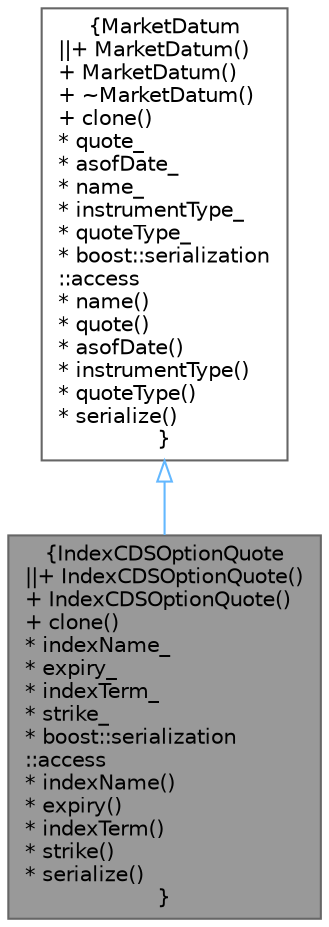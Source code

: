 digraph "IndexCDSOptionQuote"
{
 // INTERACTIVE_SVG=YES
 // LATEX_PDF_SIZE
  bgcolor="transparent";
  edge [fontname=Helvetica,fontsize=10,labelfontname=Helvetica,labelfontsize=10];
  node [fontname=Helvetica,fontsize=10,shape=box,height=0.2,width=0.4];
  Node1 [label="{IndexCDSOptionQuote\n||+ IndexCDSOptionQuote()\l+ IndexCDSOptionQuote()\l+ clone()\l* indexName_\l* expiry_\l* indexTerm_\l* strike_\l* boost::serialization\l::access\l* indexName()\l* expiry()\l* indexTerm()\l* strike()\l* serialize()\l}",height=0.2,width=0.4,color="gray40", fillcolor="grey60", style="filled", fontcolor="black",tooltip="CDS Index Option data class."];
  Node2 -> Node1 [dir="back",color="steelblue1",style="solid",arrowtail="onormal"];
  Node2 [label="{MarketDatum\n||+ MarketDatum()\l+ MarketDatum()\l+ ~MarketDatum()\l+ clone()\l* quote_\l* asofDate_\l* name_\l* instrumentType_\l* quoteType_\l* boost::serialization\l::access\l* name()\l* quote()\l* asofDate()\l* instrumentType()\l* quoteType()\l* serialize()\l}",height=0.2,width=0.4,color="gray40", fillcolor="white", style="filled",URL="$classore_1_1data_1_1_market_datum.html",tooltip="Base market data class."];
}
